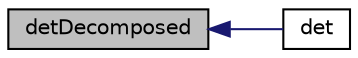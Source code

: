 digraph "detDecomposed"
{
  bgcolor="transparent";
  edge [fontname="Helvetica",fontsize="10",labelfontname="Helvetica",labelfontsize="10"];
  node [fontname="Helvetica",fontsize="10",shape=record];
  rankdir="LR";
  Node1 [label="detDecomposed",height=0.2,width=0.4,color="black", fillcolor="grey75", style="filled", fontcolor="black"];
  Node1 -> Node2 [dir="back",color="midnightblue",fontsize="10",style="solid",fontname="Helvetica"];
  Node2 [label="det",height=0.2,width=0.4,color="black",URL="$a10936.html#ab21020bcc0de0658b4f8028812aa4edb",tooltip="Return the SymmetricSquareMatrix det. "];
}
